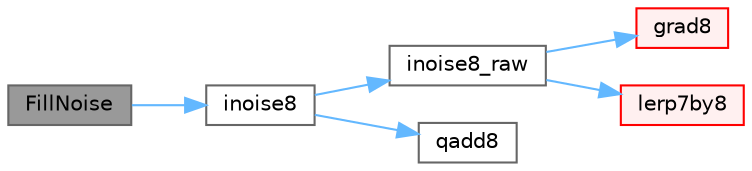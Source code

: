 digraph "FillNoise"
{
 // INTERACTIVE_SVG=YES
 // LATEX_PDF_SIZE
  bgcolor="transparent";
  edge [fontname=Helvetica,fontsize=10,labelfontname=Helvetica,labelfontsize=10];
  node [fontname=Helvetica,fontsize=10,shape=box,height=0.2,width=0.4];
  rankdir="LR";
  Node1 [id="Node000001",label="FillNoise",height=0.2,width=0.4,color="gray40", fillcolor="grey60", style="filled", fontcolor="black",tooltip=" "];
  Node1 -> Node2 [id="edge1_Node000001_Node000002",color="steelblue1",style="solid",tooltip=" "];
  Node2 [id="Node000002",label="inoise8",height=0.2,width=0.4,color="grey40", fillcolor="white", style="filled",URL="$d8/df9/group___noise_generation_gaa521ccca6038d7b5e881fe2e8f35d3bc.html#gaa521ccca6038d7b5e881fe2e8f35d3bc",tooltip="8-Bit, fixed point implementation of Perlin's noise."];
  Node2 -> Node3 [id="edge2_Node000002_Node000003",color="steelblue1",style="solid",tooltip=" "];
  Node3 [id="Node000003",label="inoise8_raw",height=0.2,width=0.4,color="grey40", fillcolor="white", style="filled",URL="$d8/df9/group___noise_generation_ga6c57ed3ea69e819c29602578ecbabd71.html#ga6c57ed3ea69e819c29602578ecbabd71",tooltip="8-bit, fixed point implementation of Perlin's noise without scaling."];
  Node3 -> Node4 [id="edge3_Node000003_Node000004",color="steelblue1",style="solid",tooltip=" "];
  Node4 [id="Node000004",label="grad8",height=0.2,width=0.4,color="red", fillcolor="#FFF0F0", style="filled",URL="$d6/de8/noise_8cpp_a07165473858feff9f2415a77bf841731.html#a07165473858feff9f2415a77bf841731",tooltip=" "];
  Node3 -> Node7 [id="edge4_Node000003_Node000007",color="steelblue1",style="solid",tooltip=" "];
  Node7 [id="Node000007",label="lerp7by8",height=0.2,width=0.4,color="red", fillcolor="#FFF0F0", style="filled",URL="$d6/de8/noise_8cpp_ad89cf56a81ef482a0027a47eada176bb.html#ad89cf56a81ef482a0027a47eada176bb",tooltip=" "];
  Node2 -> Node9 [id="edge5_Node000002_Node000009",color="steelblue1",style="solid",tooltip=" "];
  Node9 [id="Node000009",label="qadd8",height=0.2,width=0.4,color="grey40", fillcolor="white", style="filled",URL="$d5/d98/group___math_ga07133b3085824d0fcd4f5086d286c4b5.html#ga07133b3085824d0fcd4f5086d286c4b5",tooltip="Add one byte to another, saturating at 0xFF."];
}
